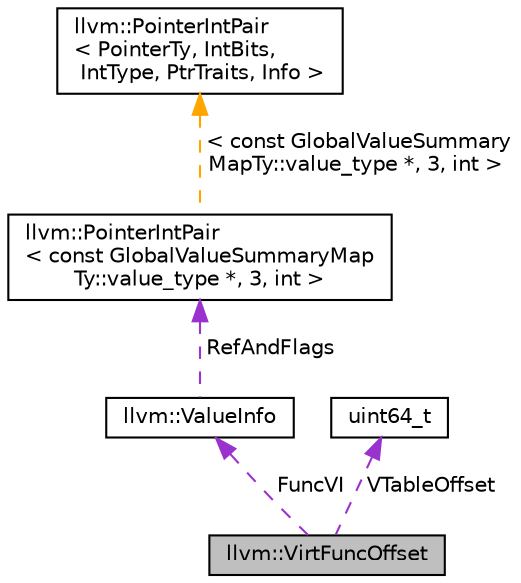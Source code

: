digraph "llvm::VirtFuncOffset"
{
 // LATEX_PDF_SIZE
  bgcolor="transparent";
  edge [fontname="Helvetica",fontsize="10",labelfontname="Helvetica",labelfontsize="10"];
  node [fontname="Helvetica",fontsize="10",shape="box"];
  Node1 [label="llvm::VirtFuncOffset",height=0.2,width=0.4,color="black", fillcolor="grey75", style="filled", fontcolor="black",tooltip="The ValueInfo and offset for a function within a vtable definition initializer array."];
  Node2 -> Node1 [dir="back",color="darkorchid3",fontsize="10",style="dashed",label=" FuncVI" ,fontname="Helvetica"];
  Node2 [label="llvm::ValueInfo",height=0.2,width=0.4,color="black",URL="$structllvm_1_1ValueInfo.html",tooltip="Struct that holds a reference to a particular GUID in a global value summary."];
  Node3 -> Node2 [dir="back",color="darkorchid3",fontsize="10",style="dashed",label=" RefAndFlags" ,fontname="Helvetica"];
  Node3 [label="llvm::PointerIntPair\l\< const GlobalValueSummaryMap\lTy::value_type *, 3, int \>",height=0.2,width=0.4,color="black",URL="$classllvm_1_1PointerIntPair.html",tooltip=" "];
  Node4 -> Node3 [dir="back",color="orange",fontsize="10",style="dashed",label=" \< const GlobalValueSummary\lMapTy::value_type *, 3, int \>" ,fontname="Helvetica"];
  Node4 [label="llvm::PointerIntPair\l\< PointerTy, IntBits,\l IntType, PtrTraits, Info \>",height=0.2,width=0.4,color="black",URL="$classllvm_1_1PointerIntPair.html",tooltip="PointerIntPair - This class implements a pair of a pointer and small integer."];
  Node5 -> Node1 [dir="back",color="darkorchid3",fontsize="10",style="dashed",label=" VTableOffset" ,fontname="Helvetica"];
  Node5 [label="uint64_t",height=0.2,width=0.4,color="black",tooltip=" "];
}
